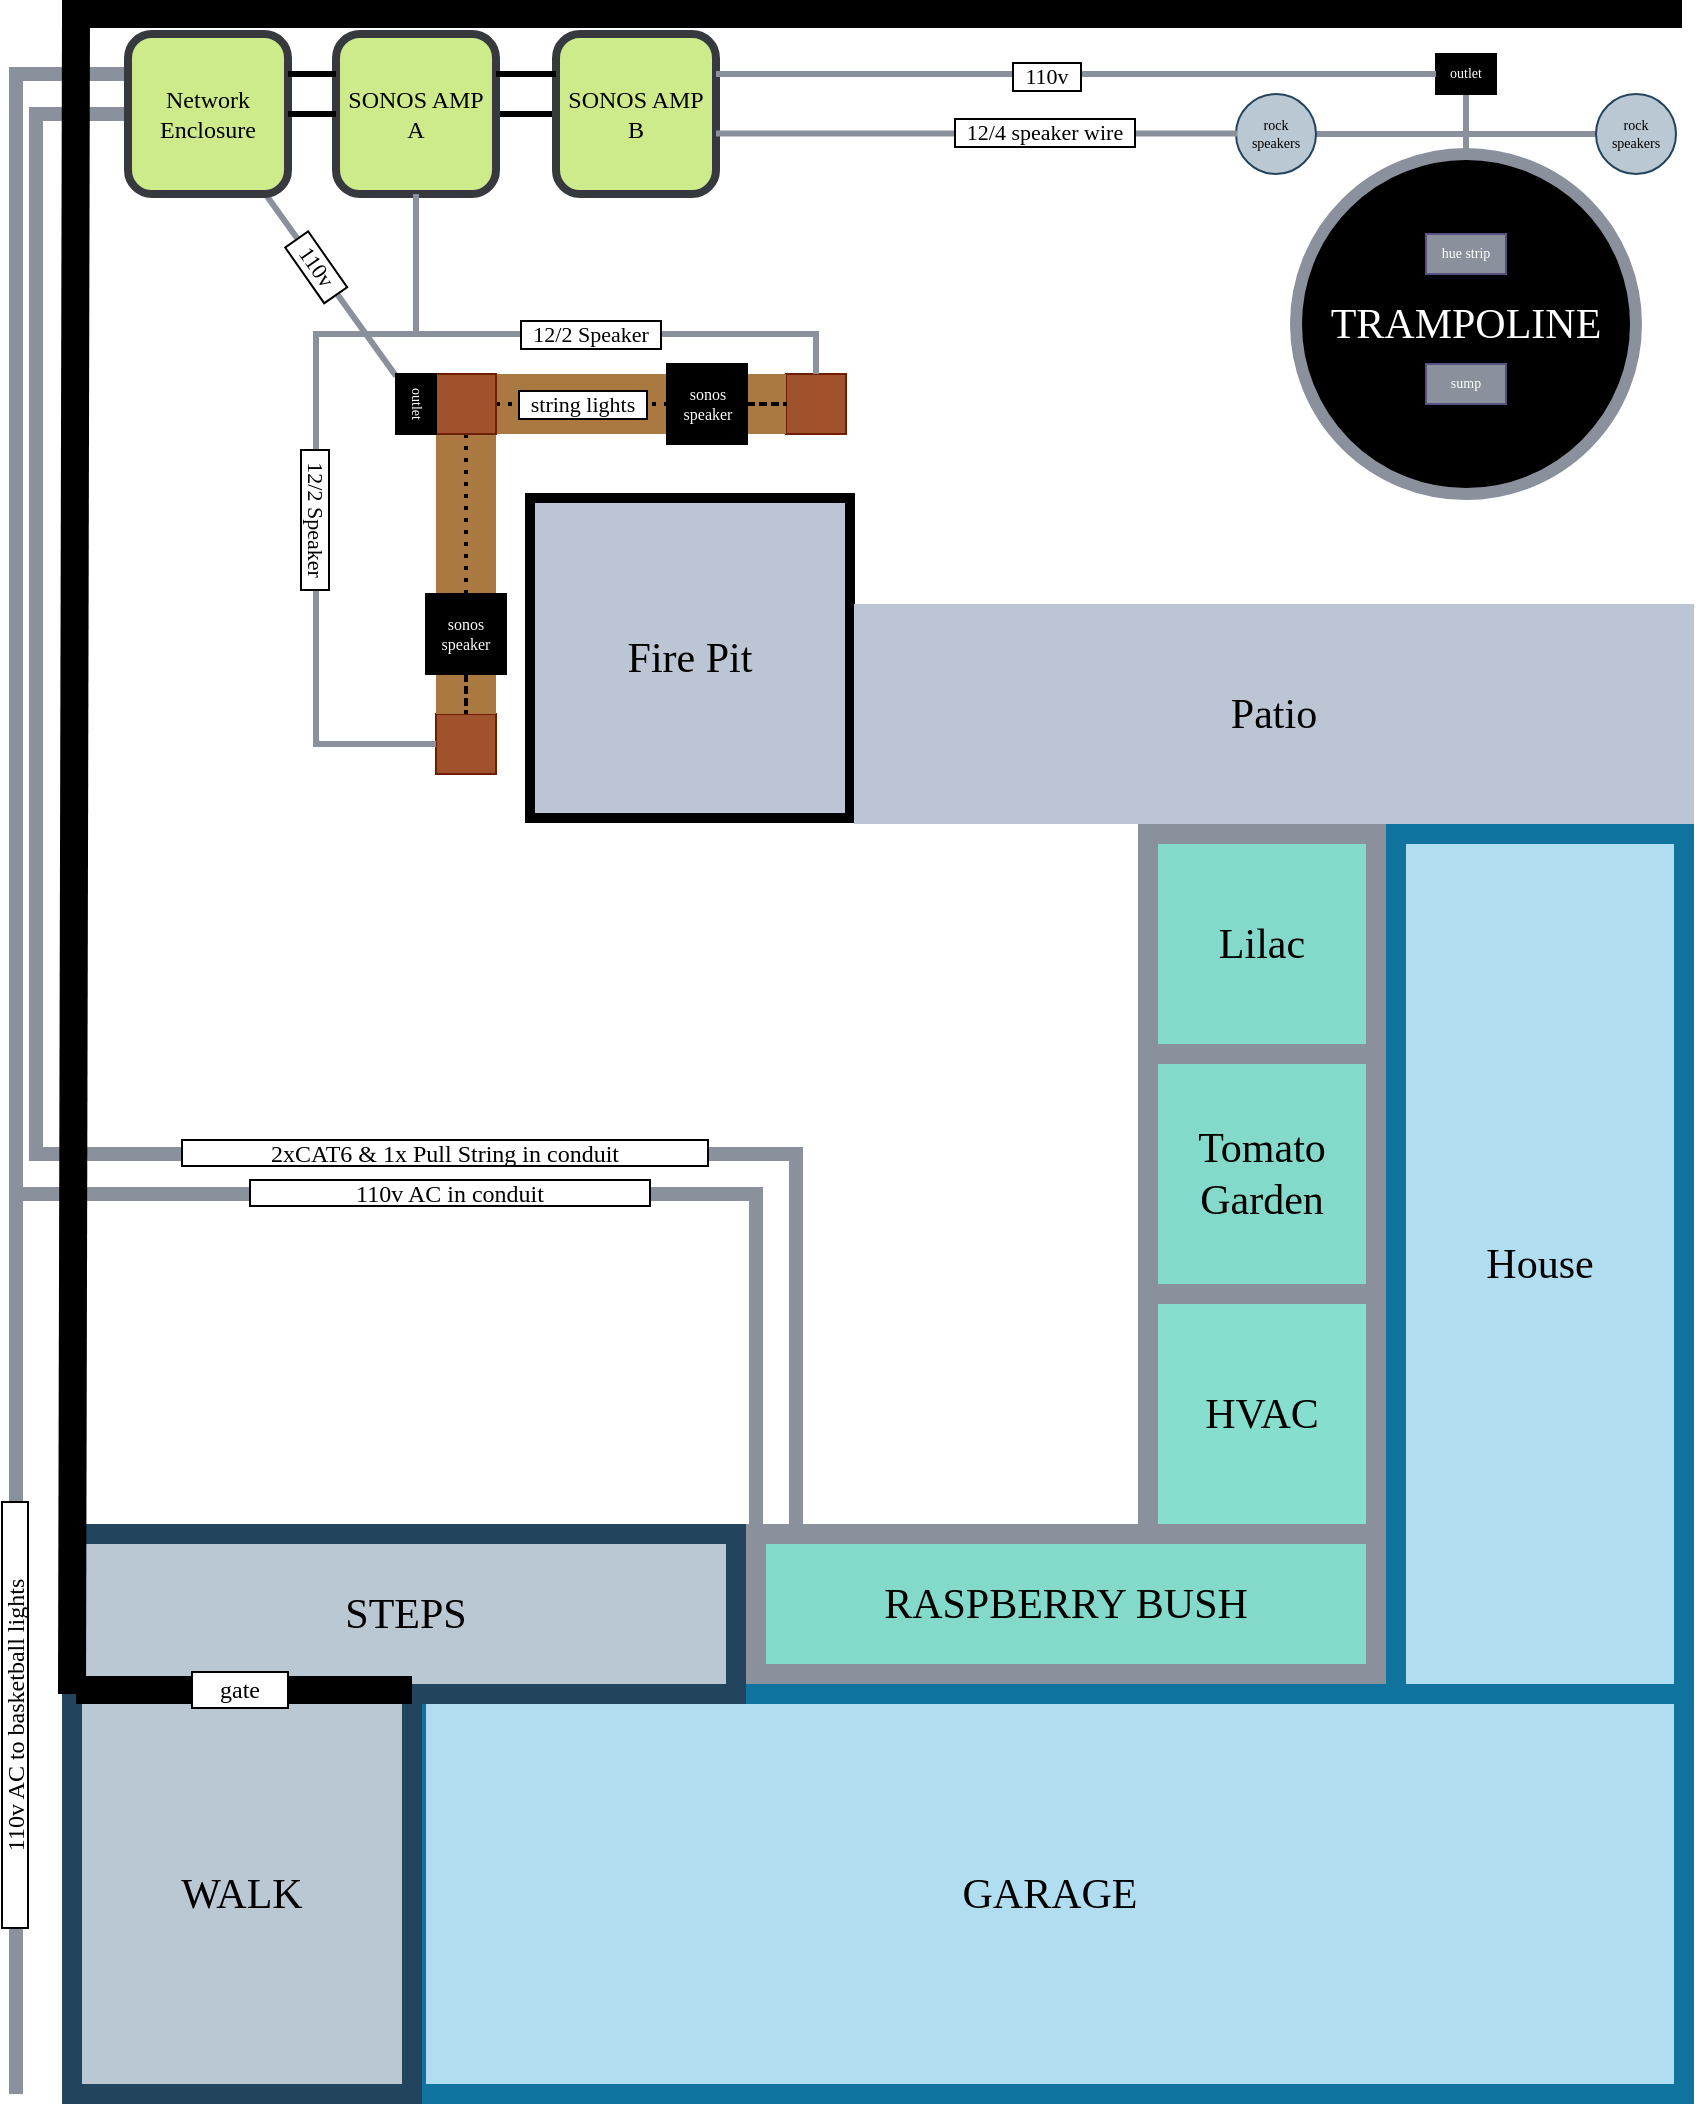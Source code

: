 <mxfile version="24.3.1" type="github">
  <diagram name="Page-1" id="IJAcfylv0jYkizkz6Voq">
    <mxGraphModel dx="1188" dy="657" grid="1" gridSize="10" guides="1" tooltips="1" connect="1" arrows="1" fold="1" page="1" pageScale="1" pageWidth="850" pageHeight="1100" math="0" shadow="0">
      <root>
        <mxCell id="0" />
        <mxCell id="1" parent="0" />
        <mxCell id="tDcAuVGbezX6oGikaFmZ-40" value="" style="edgeStyle=orthogonalEdgeStyle;rounded=0;orthogonalLoop=1;jettySize=auto;html=1;strokeWidth=30;endArrow=none;endFill=0;fillColor=#a0522d;strokeColor=#aa7942;fontFamily=Montserrat;fontSource=https%3A%2F%2Ffonts.googleapis.com%2Fcss%3Ffamily%3DMontserrat;" edge="1" parent="1" source="tDcAuVGbezX6oGikaFmZ-32" target="tDcAuVGbezX6oGikaFmZ-39">
          <mxGeometry relative="1" as="geometry">
            <mxPoint x="235" y="260" as="sourcePoint" />
            <mxPoint x="235" y="400" as="targetPoint" />
          </mxGeometry>
        </mxCell>
        <mxCell id="tDcAuVGbezX6oGikaFmZ-1" value="GARAGE" style="whiteSpace=wrap;html=1;fontFamily=Montserrat;fontSize=21;strokeWidth=10;fontSource=https%3A%2F%2Ffonts.googleapis.com%2Fcss%3Ffamily%3DMontserrat;fillColor=#b1ddf0;strokeColor=#10739e;" vertex="1" parent="1">
          <mxGeometry x="210" y="890" width="634" height="200" as="geometry" />
        </mxCell>
        <mxCell id="tDcAuVGbezX6oGikaFmZ-2" value="HVAC" style="html=1;fillColor=#86DECE;strokeColor=#8A919C;strokeWidth=10;fontFamily=Montserrat;fontSource=https%3A%2F%2Ffonts.googleapis.com%2Fcss%3Ffamily%3DMontserrat;fontSize=21;whiteSpace=wrap;" vertex="1" parent="1">
          <mxGeometry x="576" y="690" width="114" height="120" as="geometry" />
        </mxCell>
        <mxCell id="tDcAuVGbezX6oGikaFmZ-7" value="" style="endArrow=none;html=1;rounded=0;strokeWidth=14;fontFamily=Montserrat;fontSource=https%3A%2F%2Ffonts.googleapis.com%2Fcss%3Ffamily%3DMontserrat;" edge="1" parent="1">
          <mxGeometry width="50" height="50" relative="1" as="geometry">
            <mxPoint x="843" y="50" as="sourcePoint" />
            <mxPoint x="33" y="50" as="targetPoint" />
          </mxGeometry>
        </mxCell>
        <mxCell id="tDcAuVGbezX6oGikaFmZ-8" value="RASPBERRY BUSH" style="html=1;fillColor=#83D9CA;strokeColor=#8A919C;strokeWidth=10;fontFamily=Montserrat;fontSource=https%3A%2F%2Ffonts.googleapis.com%2Fcss%3Ffamily%3DMontserrat;fontSize=21;whiteSpace=wrap;" vertex="1" parent="1">
          <mxGeometry x="380" y="810" width="310" height="70" as="geometry" />
        </mxCell>
        <mxCell id="tDcAuVGbezX6oGikaFmZ-9" value="Tomato Garden" style="html=1;fillColor=#83D9CA;strokeColor=#8A919C;strokeWidth=10;fontFamily=Montserrat;fontSource=https%3A%2F%2Ffonts.googleapis.com%2Fcss%3Ffamily%3DMontserrat;fontSize=21;whiteSpace=wrap;" vertex="1" parent="1">
          <mxGeometry x="576" y="570" width="114" height="120" as="geometry" />
        </mxCell>
        <mxCell id="tDcAuVGbezX6oGikaFmZ-10" value="STEPS" style="whiteSpace=wrap;html=1;fontFamily=Montserrat;fontSize=21;strokeWidth=10;fontSource=https%3A%2F%2Ffonts.googleapis.com%2Fcss%3Ffamily%3DMontserrat;fillColor=#bac8d3;strokeColor=#23445d;" vertex="1" parent="1">
          <mxGeometry x="40" y="810" width="330" height="80" as="geometry" />
        </mxCell>
        <mxCell id="tDcAuVGbezX6oGikaFmZ-11" value="WALK" style="whiteSpace=wrap;html=1;fontFamily=Montserrat;fontSize=21;strokeWidth=10;fontSource=https%3A%2F%2Ffonts.googleapis.com%2Fcss%3Ffamily%3DMontserrat;fillColor=#bac8d3;strokeColor=#23445d;" vertex="1" parent="1">
          <mxGeometry x="38" y="890" width="170" height="200" as="geometry" />
        </mxCell>
        <mxCell id="tDcAuVGbezX6oGikaFmZ-12" value="" style="endArrow=none;html=1;rounded=0;exitX=0;exitY=0;exitDx=0;exitDy=0;fontFamily=Montserrat;fontSource=https%3A%2F%2Ffonts.googleapis.com%2Fcss%3Ffamily%3DMontserrat;fontSize=36;endFill=0;strokeWidth=7;fillColor=#eeeeee;strokeColor=#8A919C;entryX=0.25;entryY=1;entryDx=0;entryDy=0;edgeStyle=orthogonalEdgeStyle;" edge="1" parent="1" source="tDcAuVGbezX6oGikaFmZ-8" target="tDcAuVGbezX6oGikaFmZ-71">
          <mxGeometry relative="1" as="geometry">
            <mxPoint x="370" y="520" as="sourcePoint" />
            <mxPoint x="190" y="70" as="targetPoint" />
            <Array as="points">
              <mxPoint x="380" y="640" />
              <mxPoint x="10" y="640" />
              <mxPoint x="10" y="80" />
            </Array>
          </mxGeometry>
        </mxCell>
        <mxCell id="tDcAuVGbezX6oGikaFmZ-21" style="edgeStyle=orthogonalEdgeStyle;rounded=0;orthogonalLoop=1;jettySize=auto;html=1;endArrow=none;endFill=0;strokeWidth=3;fontFamily=Montserrat;fontSource=https%3A%2F%2Ffonts.googleapis.com%2Fcss%3Ffamily%3DMontserrat;" edge="1" parent="1" source="tDcAuVGbezX6oGikaFmZ-14" target="tDcAuVGbezX6oGikaFmZ-18">
          <mxGeometry relative="1" as="geometry">
            <Array as="points">
              <mxPoint x="170" y="70" />
              <mxPoint x="170" y="70" />
            </Array>
          </mxGeometry>
        </mxCell>
        <mxCell id="tDcAuVGbezX6oGikaFmZ-14" value="SONOS AMP A" style="whiteSpace=wrap;html=1;aspect=fixed;direction=south;fillColor=#cdeb8b;strokeColor=#36393d;strokeWidth=4;fontFamily=Montserrat;fontSource=https%3A%2F%2Ffonts.googleapis.com%2Fcss%3Ffamily%3DMontserrat;rounded=1;spacingLeft=0;spacing=4;" vertex="1" parent="1">
          <mxGeometry x="170" y="60" width="80" height="80" as="geometry" />
        </mxCell>
        <mxCell id="tDcAuVGbezX6oGikaFmZ-15" value="Lilac" style="html=1;fillColor=#83D9CA;strokeColor=#8A919C;strokeWidth=10;fontFamily=Montserrat;fontSource=https%3A%2F%2Ffonts.googleapis.com%2Fcss%3Ffamily%3DMontserrat;fontSize=21;whiteSpace=wrap;" vertex="1" parent="1">
          <mxGeometry x="576" y="460" width="114" height="110" as="geometry" />
        </mxCell>
        <mxCell id="tDcAuVGbezX6oGikaFmZ-16" value="" style="endArrow=none;html=1;rounded=0;exitX=0.043;exitY=-0.037;exitDx=0;exitDy=0;exitPerimeter=0;fontFamily=Montserrat;fontSource=https%3A%2F%2Ffonts.googleapis.com%2Fcss%3Ffamily%3DMontserrat;fontSize=36;endFill=0;strokeWidth=7;fillColor=#eeeeee;strokeColor=#8A919C;edgeStyle=orthogonalEdgeStyle;" edge="1" parent="1" source="tDcAuVGbezX6oGikaFmZ-8" target="tDcAuVGbezX6oGikaFmZ-71">
          <mxGeometry relative="1" as="geometry">
            <mxPoint x="598" y="862" as="sourcePoint" />
            <mxPoint x="249" y="50" as="targetPoint" />
            <Array as="points">
              <mxPoint x="393" y="810" />
              <mxPoint x="400" y="810" />
              <mxPoint x="400" y="620" />
              <mxPoint x="20" y="620" />
              <mxPoint x="20" y="100" />
            </Array>
          </mxGeometry>
        </mxCell>
        <mxCell id="tDcAuVGbezX6oGikaFmZ-18" value="SONOS AMP B" style="whiteSpace=wrap;html=1;aspect=fixed;direction=south;fillColor=#cdeb8b;strokeColor=#36393d;strokeWidth=4;fontFamily=Montserrat;fontSource=https%3A%2F%2Ffonts.googleapis.com%2Fcss%3Ffamily%3DMontserrat;rounded=1;spacing=4;" vertex="1" parent="1">
          <mxGeometry x="280" y="60" width="80" height="80" as="geometry" />
        </mxCell>
        <mxCell id="tDcAuVGbezX6oGikaFmZ-22" style="edgeStyle=orthogonalEdgeStyle;rounded=0;orthogonalLoop=1;jettySize=auto;html=1;endArrow=none;endFill=0;strokeWidth=3;exitX=0.25;exitY=0;exitDx=0;exitDy=0;fontFamily=Montserrat;fontSource=https%3A%2F%2Ffonts.googleapis.com%2Fcss%3Ffamily%3DMontserrat;" edge="1" parent="1" source="tDcAuVGbezX6oGikaFmZ-14" target="tDcAuVGbezX6oGikaFmZ-18">
          <mxGeometry relative="1" as="geometry">
            <mxPoint x="160" y="80" as="sourcePoint" />
            <mxPoint x="180" y="80" as="targetPoint" />
            <Array as="points">
              <mxPoint x="280" y="80" />
              <mxPoint x="280" y="80" />
            </Array>
          </mxGeometry>
        </mxCell>
        <mxCell id="tDcAuVGbezX6oGikaFmZ-23" value="110v AC in c&lt;span style=&quot;font-size: 12px;&quot;&gt;onduit&lt;/span&gt;" style="rounded=0;html=1;whiteSpace=wrap;verticalAlign=middle;fontFamily=Montserrat;fontSource=https%3A%2F%2Ffonts.googleapis.com%2Fcss%3Ffamily%3DMontserrat;" vertex="1" parent="1">
          <mxGeometry x="127" y="633" width="200" height="13" as="geometry" />
        </mxCell>
        <mxCell id="tDcAuVGbezX6oGikaFmZ-25" value="2xCAT6 &amp;amp;&amp;nbsp;&lt;span style=&quot;font-size: 12px;&quot;&gt;1x Pull String in&amp;nbsp;&lt;/span&gt;&lt;span style=&quot;font-size: 12px;&quot;&gt;conduit&lt;/span&gt;" style="rounded=0;whiteSpace=wrap;html=1;fontFamily=Montserrat;fontSource=https%3A%2F%2Ffonts.googleapis.com%2Fcss%3Ffamily%3DMontserrat;" vertex="1" parent="1">
          <mxGeometry x="93" y="613" width="263" height="13" as="geometry" />
        </mxCell>
        <mxCell id="tDcAuVGbezX6oGikaFmZ-28" value="&lt;font style=&quot;font-size: 21px;&quot; color=&quot;#ffffff&quot;&gt;TRAMPOLINE&lt;/font&gt;" style="ellipse;whiteSpace=wrap;html=1;aspect=fixed;strokeWidth=6;fillColor=#000000;strokeColor=#8A919C;fontSize=21;fontFamily=Montserrat;fontSource=https%3A%2F%2Ffonts.googleapis.com%2Fcss%3Ffamily%3DMontserrat;" vertex="1" parent="1">
          <mxGeometry x="650" y="120" width="170" height="170" as="geometry" />
        </mxCell>
        <mxCell id="tDcAuVGbezX6oGikaFmZ-29" value="Fire Pit" style="whiteSpace=wrap;html=1;aspect=fixed;strokeWidth=5;fillColor=#BBC5D4;fontFamily=Montserrat;fontSource=https%3A%2F%2Ffonts.googleapis.com%2Fcss%3Ffamily%3DMontserrat;labelBorderColor=none;labelBackgroundColor=none;spacing=4;fontSize=21;" vertex="1" parent="1">
          <mxGeometry x="267" y="292" width="160" height="160" as="geometry" />
        </mxCell>
        <mxCell id="tDcAuVGbezX6oGikaFmZ-30" value="" style="whiteSpace=wrap;html=1;aspect=fixed;fillColor=#a0522d;fontColor=#ffffff;strokeColor=#6D1F00;fontFamily=Montserrat;fontSource=https%3A%2F%2Ffonts.googleapis.com%2Fcss%3Ffamily%3DMontserrat;" vertex="1" parent="1">
          <mxGeometry x="220" y="400" width="30" height="30" as="geometry" />
        </mxCell>
        <mxCell id="tDcAuVGbezX6oGikaFmZ-31" value="" style="whiteSpace=wrap;html=1;aspect=fixed;fillColor=#a0522d;fontColor=#ffffff;strokeColor=#6D1F00;fontFamily=Montserrat;fontSource=https%3A%2F%2Ffonts.googleapis.com%2Fcss%3Ffamily%3DMontserrat;" vertex="1" parent="1">
          <mxGeometry x="395" y="230" width="30" height="30" as="geometry" />
        </mxCell>
        <mxCell id="tDcAuVGbezX6oGikaFmZ-37" style="edgeStyle=orthogonalEdgeStyle;rounded=0;orthogonalLoop=1;jettySize=auto;html=1;strokeWidth=30;endArrow=none;endFill=0;fillColor=#a0522d;strokeColor=#aa7942;fontFamily=Montserrat;fontSource=https%3A%2F%2Ffonts.googleapis.com%2Fcss%3Ffamily%3DMontserrat;" edge="1" parent="1" source="tDcAuVGbezX6oGikaFmZ-32" target="tDcAuVGbezX6oGikaFmZ-31">
          <mxGeometry relative="1" as="geometry" />
        </mxCell>
        <mxCell id="tDcAuVGbezX6oGikaFmZ-38" style="edgeStyle=orthogonalEdgeStyle;rounded=0;orthogonalLoop=1;jettySize=auto;html=1;strokeWidth=30;endArrow=none;endFill=0;fillColor=#a0522d;strokeColor=#aa7942;fontFamily=Montserrat;fontSource=https%3A%2F%2Ffonts.googleapis.com%2Fcss%3Ffamily%3DMontserrat;" edge="1" parent="1" source="tDcAuVGbezX6oGikaFmZ-39" target="tDcAuVGbezX6oGikaFmZ-30">
          <mxGeometry relative="1" as="geometry" />
        </mxCell>
        <mxCell id="tDcAuVGbezX6oGikaFmZ-58" style="edgeStyle=orthogonalEdgeStyle;rounded=0;orthogonalLoop=1;jettySize=auto;html=1;endArrow=none;endFill=0;strokeWidth=2;dashed=1;dashPattern=1 2;fontFamily=Montserrat;fontSource=https%3A%2F%2Ffonts.googleapis.com%2Fcss%3Ffamily%3DMontserrat;" edge="1" parent="1" source="tDcAuVGbezX6oGikaFmZ-32" target="tDcAuVGbezX6oGikaFmZ-39">
          <mxGeometry relative="1" as="geometry" />
        </mxCell>
        <mxCell id="tDcAuVGbezX6oGikaFmZ-59" style="edgeStyle=orthogonalEdgeStyle;rounded=0;orthogonalLoop=1;jettySize=auto;html=1;endArrow=none;endFill=0;strokeWidth=2;dashed=1;dashPattern=1 2;" edge="1" parent="1" source="tDcAuVGbezX6oGikaFmZ-32" target="tDcAuVGbezX6oGikaFmZ-41">
          <mxGeometry relative="1" as="geometry" />
        </mxCell>
        <mxCell id="tDcAuVGbezX6oGikaFmZ-32" value="" style="whiteSpace=wrap;html=1;aspect=fixed;fillColor=#a0522d;fontColor=#ffffff;strokeColor=#6D1F00;fontFamily=Montserrat;fontSource=https%3A%2F%2Ffonts.googleapis.com%2Fcss%3Ffamily%3DMontserrat;" vertex="1" parent="1">
          <mxGeometry x="220" y="230" width="30" height="30" as="geometry" />
        </mxCell>
        <mxCell id="tDcAuVGbezX6oGikaFmZ-34" value="" style="endArrow=none;html=1;rounded=0;fillColor=#eeeeee;strokeColor=#8A919C;strokeWidth=3;fontFamily=Montserrat;fontSource=https%3A%2F%2Ffonts.googleapis.com%2Fcss%3Ffamily%3DMontserrat;edgeStyle=orthogonalEdgeStyle;" edge="1" parent="1" source="tDcAuVGbezX6oGikaFmZ-14" target="tDcAuVGbezX6oGikaFmZ-31">
          <mxGeometry width="50" height="50" relative="1" as="geometry">
            <mxPoint x="300" y="340" as="sourcePoint" />
            <mxPoint x="350" y="290" as="targetPoint" />
            <Array as="points">
              <mxPoint x="210" y="210" />
              <mxPoint x="410" y="210" />
            </Array>
          </mxGeometry>
        </mxCell>
        <mxCell id="tDcAuVGbezX6oGikaFmZ-35" value="&amp;nbsp; 12/2 Speaker &amp;nbsp;" style="edgeLabel;html=1;align=center;verticalAlign=middle;resizable=0;points=[];fontFamily=Montserrat;fontSource=https%3A%2F%2Ffonts.googleapis.com%2Fcss%3Ffamily%3DMontserrat;labelBorderColor=default;rotation=0;" vertex="1" connectable="0" parent="tDcAuVGbezX6oGikaFmZ-34">
          <mxGeometry x="0.149" relative="1" as="geometry">
            <mxPoint x="-10" as="offset" />
          </mxGeometry>
        </mxCell>
        <mxCell id="tDcAuVGbezX6oGikaFmZ-56" style="edgeStyle=orthogonalEdgeStyle;rounded=0;orthogonalLoop=1;jettySize=auto;html=1;dashed=1;dashPattern=1 2;endArrow=none;endFill=0;strokeWidth=2;fontFamily=Montserrat;fontSource=https%3A%2F%2Ffonts.googleapis.com%2Fcss%3Ffamily%3DMontserrat;" edge="1" parent="1" source="tDcAuVGbezX6oGikaFmZ-39" target="tDcAuVGbezX6oGikaFmZ-30">
          <mxGeometry relative="1" as="geometry" />
        </mxCell>
        <mxCell id="tDcAuVGbezX6oGikaFmZ-57" value="&amp;nbsp; string lights &amp;nbsp;" style="edgeLabel;html=1;align=center;verticalAlign=middle;resizable=0;points=[];fontFamily=Montserrat;fontSource=https%3A%2F%2Ffonts.googleapis.com%2Fcss%3Ffamily%3DMontserrat;labelBorderColor=default;" vertex="1" connectable="0" parent="tDcAuVGbezX6oGikaFmZ-56">
          <mxGeometry x="0.17" relative="1" as="geometry">
            <mxPoint x="58" y="-140" as="offset" />
          </mxGeometry>
        </mxCell>
        <mxCell id="tDcAuVGbezX6oGikaFmZ-39" value="&lt;font color=&quot;#ffffff&quot; style=&quot;font-size: 8px;&quot;&gt;sonos&lt;/font&gt;&lt;div style=&quot;font-size: 8px;&quot;&gt;&lt;font color=&quot;#ffffff&quot; style=&quot;font-size: 8px;&quot;&gt;speaker&lt;/font&gt;&lt;/div&gt;" style="whiteSpace=wrap;html=1;aspect=fixed;fillColor=#000000;fontFamily=Montserrat;fontSource=https%3A%2F%2Ffonts.googleapis.com%2Fcss%3Ffamily%3DMontserrat;fontSize=8;" vertex="1" parent="1">
          <mxGeometry x="215" y="340" width="40" height="40" as="geometry" />
        </mxCell>
        <mxCell id="tDcAuVGbezX6oGikaFmZ-60" style="edgeStyle=orthogonalEdgeStyle;rounded=0;orthogonalLoop=1;jettySize=auto;html=1;endArrow=none;endFill=0;strokeWidth=2;dashed=1;dashPattern=1 2;" edge="1" parent="1" source="tDcAuVGbezX6oGikaFmZ-41" target="tDcAuVGbezX6oGikaFmZ-31">
          <mxGeometry relative="1" as="geometry" />
        </mxCell>
        <mxCell id="tDcAuVGbezX6oGikaFmZ-41" value="&lt;font color=&quot;#ffffff&quot; style=&quot;font-size: 8px;&quot;&gt;sonos&lt;/font&gt;&lt;div style=&quot;font-size: 8px;&quot;&gt;&lt;font color=&quot;#ffffff&quot; style=&quot;font-size: 8px;&quot;&gt;speaker&lt;/font&gt;&lt;/div&gt;" style="whiteSpace=wrap;html=1;aspect=fixed;fillColor=#000000;fontFamily=Montserrat;fontSource=https%3A%2F%2Ffonts.googleapis.com%2Fcss%3Ffamily%3DMontserrat;fontSize=8;" vertex="1" parent="1">
          <mxGeometry x="335.5" y="225" width="40" height="40" as="geometry" />
        </mxCell>
        <mxCell id="tDcAuVGbezX6oGikaFmZ-55" style="edgeStyle=orthogonalEdgeStyle;rounded=0;orthogonalLoop=1;jettySize=auto;html=1;endArrow=none;endFill=0;strokeWidth=3;strokeColor=#8A919C;fontFamily=Montserrat;fontSource=https%3A%2F%2Ffonts.googleapis.com%2Fcss%3Ffamily%3DMontserrat;" edge="1" parent="1" source="tDcAuVGbezX6oGikaFmZ-44" target="tDcAuVGbezX6oGikaFmZ-45">
          <mxGeometry relative="1" as="geometry" />
        </mxCell>
        <mxCell id="tDcAuVGbezX6oGikaFmZ-44" value="&lt;font style=&quot;font-size: 7px;&quot;&gt;rock speakers&lt;/font&gt;" style="ellipse;whiteSpace=wrap;html=1;aspect=fixed;fillColor=#bac8d3;strokeColor=#23445d;fontFamily=Montserrat;fontSource=https%3A%2F%2Ffonts.googleapis.com%2Fcss%3Ffamily%3DMontserrat;fontSize=7;spacing=4;" vertex="1" parent="1">
          <mxGeometry x="620" y="90" width="40" height="40" as="geometry" />
        </mxCell>
        <mxCell id="tDcAuVGbezX6oGikaFmZ-45" value="&lt;font style=&quot;font-size: 7px;&quot;&gt;rock speakers&lt;/font&gt;" style="ellipse;whiteSpace=wrap;html=1;aspect=fixed;fillColor=#bac8d3;strokeColor=#23445d;fontFamily=Montserrat;fontSource=https%3A%2F%2Ffonts.googleapis.com%2Fcss%3Ffamily%3DMontserrat;fontSize=7;spacing=4;" vertex="1" parent="1">
          <mxGeometry x="800" y="90" width="40" height="40" as="geometry" />
        </mxCell>
        <mxCell id="tDcAuVGbezX6oGikaFmZ-54" style="edgeStyle=orthogonalEdgeStyle;rounded=0;orthogonalLoop=1;jettySize=auto;html=1;endArrow=none;endFill=0;strokeColor=#8A919C;strokeWidth=3;fontFamily=Montserrat;fontSource=https%3A%2F%2Ffonts.googleapis.com%2Fcss%3Ffamily%3DMontserrat;" edge="1" parent="1" source="tDcAuVGbezX6oGikaFmZ-46" target="tDcAuVGbezX6oGikaFmZ-28">
          <mxGeometry relative="1" as="geometry" />
        </mxCell>
        <mxCell id="tDcAuVGbezX6oGikaFmZ-46" value="&lt;font color=&quot;#ffffff&quot; data-font-src=&quot;https://fonts.googleapis.com/css?family=Roboto&quot; style=&quot;font-size: 7px;&quot;&gt;outlet&lt;/font&gt;" style="whiteSpace=wrap;html=1;fillColor=#000000;fontFamily=Montserrat;fontSource=https%3A%2F%2Ffonts.googleapis.com%2Fcss%3Ffamily%3DMontserrat;fontSize=7;spacing=4;" vertex="1" parent="1">
          <mxGeometry x="720" y="70" width="30" height="20" as="geometry" />
        </mxCell>
        <mxCell id="tDcAuVGbezX6oGikaFmZ-48" style="edgeStyle=orthogonalEdgeStyle;rounded=0;orthogonalLoop=1;jettySize=auto;html=1;fontColor=#8A919C;endArrow=none;endFill=0;strokeWidth=3;fillColor=#bac8d3;strokeColor=#8A919C;fontFamily=Montserrat;fontSource=https%3A%2F%2Ffonts.googleapis.com%2Fcss%3Ffamily%3DMontserrat;" edge="1" parent="1" source="tDcAuVGbezX6oGikaFmZ-18" target="tDcAuVGbezX6oGikaFmZ-46">
          <mxGeometry relative="1" as="geometry">
            <mxPoint x="720" y="70" as="targetPoint" />
            <Array as="points">
              <mxPoint x="520" y="80" />
              <mxPoint x="520" y="80" />
            </Array>
          </mxGeometry>
        </mxCell>
        <mxCell id="tDcAuVGbezX6oGikaFmZ-49" value="&amp;nbsp; 110v &amp;nbsp;" style="edgeLabel;html=1;align=center;verticalAlign=middle;resizable=0;points=[];fontFamily=Montserrat;fontSource=https%3A%2F%2Ffonts.googleapis.com%2Fcss%3Ffamily%3DMontserrat;labelBorderColor=default;" vertex="1" connectable="0" parent="tDcAuVGbezX6oGikaFmZ-48">
          <mxGeometry x="-0.085" y="-1" relative="1" as="geometry">
            <mxPoint as="offset" />
          </mxGeometry>
        </mxCell>
        <mxCell id="tDcAuVGbezX6oGikaFmZ-50" style="edgeStyle=orthogonalEdgeStyle;rounded=0;orthogonalLoop=1;jettySize=auto;html=1;fontColor=#8A919C;endArrow=none;endFill=0;strokeWidth=3;fillColor=#bac8d3;strokeColor=#8A919C;fontFamily=Montserrat;fontSource=https%3A%2F%2Ffonts.googleapis.com%2Fcss%3Ffamily%3DMontserrat;" edge="1" parent="1" source="tDcAuVGbezX6oGikaFmZ-18">
          <mxGeometry relative="1" as="geometry">
            <mxPoint x="260" y="109.8" as="sourcePoint" />
            <mxPoint x="620.635" y="109.8" as="targetPoint" />
            <Array as="points">
              <mxPoint x="440" y="110" />
            </Array>
          </mxGeometry>
        </mxCell>
        <mxCell id="tDcAuVGbezX6oGikaFmZ-51" value="&amp;nbsp; 12/4 speaker wire &amp;nbsp;" style="edgeLabel;html=1;align=center;verticalAlign=middle;resizable=0;points=[];fontFamily=Montserrat;fontSource=https%3A%2F%2Ffonts.googleapis.com%2Fcss%3Ffamily%3DMontserrat;labelBorderColor=default;spacing=4;fontSize=11;spacingLeft=0;" vertex="1" connectable="0" parent="tDcAuVGbezX6oGikaFmZ-50">
          <mxGeometry x="-0.085" y="-1" relative="1" as="geometry">
            <mxPoint x="45" y="-2" as="offset" />
          </mxGeometry>
        </mxCell>
        <mxCell id="tDcAuVGbezX6oGikaFmZ-52" value="&lt;font style=&quot;font-size: 7px;&quot; data-font-src=&quot;https://fonts.googleapis.com/css?family=Roboto&quot;&gt;sump&lt;/font&gt;" style="whiteSpace=wrap;html=1;fillColor=#8A919C;fontFamily=Montserrat;fontSource=https%3A%2F%2Ffonts.googleapis.com%2Fcss%3Ffamily%3DMontserrat;fontSize=7;strokeColor=#56517e;fontColor=#FFFFFF;spacing=4;" vertex="1" parent="1">
          <mxGeometry x="715" y="225" width="40" height="20" as="geometry" />
        </mxCell>
        <mxCell id="tDcAuVGbezX6oGikaFmZ-53" value="&lt;font style=&quot;font-size: 7px;&quot; data-font-src=&quot;https://fonts.googleapis.com/css?family=Roboto&quot;&gt;hue strip&lt;/font&gt;" style="whiteSpace=wrap;html=1;fillColor=#8A919C;fontFamily=Montserrat;fontSource=https%3A%2F%2Ffonts.googleapis.com%2Fcss%3Ffamily%3DMontserrat;fontSize=7;strokeColor=#56517e;fontColor=#FFFFFF;spacing=4;" vertex="1" parent="1">
          <mxGeometry x="715" y="160" width="40" height="20" as="geometry" />
        </mxCell>
        <mxCell id="tDcAuVGbezX6oGikaFmZ-64" style="rounded=0;orthogonalLoop=1;jettySize=auto;html=1;endArrow=none;endFill=0;strokeColor=#8A919C;strokeWidth=3;" edge="1" parent="1" source="tDcAuVGbezX6oGikaFmZ-61" target="tDcAuVGbezX6oGikaFmZ-71">
          <mxGeometry relative="1" as="geometry" />
        </mxCell>
        <mxCell id="tDcAuVGbezX6oGikaFmZ-65" value="&amp;nbsp; 110v &amp;nbsp;" style="edgeLabel;html=1;align=center;verticalAlign=middle;resizable=0;points=[];fontFamily=Montserrat;fontSource=https%3A%2F%2Ffonts.googleapis.com%2Fcss%3Ffamily%3DMontserrat;labelBorderColor=default;rotation=55;" vertex="1" connectable="0" parent="tDcAuVGbezX6oGikaFmZ-64">
          <mxGeometry x="-0.099" y="-2" relative="1" as="geometry">
            <mxPoint x="-12" y="-13" as="offset" />
          </mxGeometry>
        </mxCell>
        <mxCell id="tDcAuVGbezX6oGikaFmZ-61" value="&lt;font color=&quot;#ffffff&quot; data-font-src=&quot;https://fonts.googleapis.com/css?family=Roboto&quot; style=&quot;font-size: 7px;&quot;&gt;outlet&lt;/font&gt;" style="whiteSpace=wrap;html=1;fillColor=#000000;fontFamily=Montserrat;fontSource=https%3A%2F%2Ffonts.googleapis.com%2Fcss%3Ffamily%3DMontserrat;fontSize=7;spacing=4;rotation=90;" vertex="1" parent="1">
          <mxGeometry x="195" y="235" width="30" height="20" as="geometry" />
        </mxCell>
        <mxCell id="tDcAuVGbezX6oGikaFmZ-66" value="" style="endArrow=none;html=1;rounded=0;strokeWidth=7;strokeColor=#8A919C;" edge="1" parent="1">
          <mxGeometry width="50" height="50" relative="1" as="geometry">
            <mxPoint x="10" y="1090" as="sourcePoint" />
            <mxPoint x="10" y="540" as="targetPoint" />
          </mxGeometry>
        </mxCell>
        <mxCell id="tDcAuVGbezX6oGikaFmZ-6" value="" style="endArrow=none;html=1;rounded=0;strokeWidth=14;fontFamily=Montserrat;fontSource=https%3A%2F%2Ffonts.googleapis.com%2Fcss%3Ffamily%3DMontserrat;exitX=0;exitY=0;exitDx=0;exitDy=0;" edge="1" parent="1" source="tDcAuVGbezX6oGikaFmZ-11">
          <mxGeometry width="50" height="50" relative="1" as="geometry">
            <mxPoint x="40" y="890" as="sourcePoint" />
            <mxPoint x="40" y="50" as="targetPoint" />
          </mxGeometry>
        </mxCell>
        <mxCell id="tDcAuVGbezX6oGikaFmZ-67" value="110v AC to basketball lights" style="rounded=0;html=1;whiteSpace=wrap;verticalAlign=middle;fontFamily=Montserrat;fontSource=https%3A%2F%2Ffonts.googleapis.com%2Fcss%3Ffamily%3DMontserrat;rotation=-90;" vertex="1" parent="1">
          <mxGeometry x="-97" y="894" width="213" height="13" as="geometry" />
        </mxCell>
        <mxCell id="tDcAuVGbezX6oGikaFmZ-68" value="" style="endArrow=none;html=1;rounded=0;entryX=1;entryY=0;entryDx=0;entryDy=0;strokeWidth=14;" edge="1" parent="1">
          <mxGeometry width="50" height="50" relative="1" as="geometry">
            <mxPoint x="40" y="888" as="sourcePoint" />
            <mxPoint x="208" y="888" as="targetPoint" />
          </mxGeometry>
        </mxCell>
        <mxCell id="tDcAuVGbezX6oGikaFmZ-69" value="gate" style="rounded=0;html=1;whiteSpace=wrap;verticalAlign=middle;fontFamily=Montserrat;fontSource=https%3A%2F%2Ffonts.googleapis.com%2Fcss%3Ffamily%3DMontserrat;rotation=0;" vertex="1" parent="1">
          <mxGeometry x="98" y="879" width="48" height="18" as="geometry" />
        </mxCell>
        <mxCell id="tDcAuVGbezX6oGikaFmZ-71" value="Network Enclosure" style="whiteSpace=wrap;html=1;aspect=fixed;direction=south;fillColor=#cdeb8b;strokeColor=#36393d;strokeWidth=4;fontFamily=Montserrat;fontSource=https%3A%2F%2Ffonts.googleapis.com%2Fcss%3Ffamily%3DMontserrat;rounded=1;spacingLeft=0;spacing=4;" vertex="1" parent="1">
          <mxGeometry x="66" y="60" width="80" height="80" as="geometry" />
        </mxCell>
        <mxCell id="tDcAuVGbezX6oGikaFmZ-72" value="" style="endArrow=none;html=1;rounded=0;fillColor=#eeeeee;strokeColor=#8A919C;strokeWidth=3;fontFamily=Montserrat;fontSource=https%3A%2F%2Ffonts.googleapis.com%2Fcss%3Ffamily%3DMontserrat;edgeStyle=orthogonalEdgeStyle;" edge="1" parent="1" source="tDcAuVGbezX6oGikaFmZ-14" target="tDcAuVGbezX6oGikaFmZ-30">
          <mxGeometry width="50" height="50" relative="1" as="geometry">
            <mxPoint x="260" y="139" as="sourcePoint" />
            <mxPoint x="200" y="340" as="targetPoint" />
            <Array as="points">
              <mxPoint x="210" y="210" />
              <mxPoint x="160" y="210" />
              <mxPoint x="160" y="415" />
            </Array>
          </mxGeometry>
        </mxCell>
        <mxCell id="tDcAuVGbezX6oGikaFmZ-73" value="&amp;nbsp; 12/2 Speaker &amp;nbsp;" style="edgeLabel;html=1;align=center;verticalAlign=middle;resizable=0;points=[];fontFamily=Montserrat;fontSource=https%3A%2F%2Ffonts.googleapis.com%2Fcss%3Ffamily%3DMontserrat;labelBorderColor=default;rotation=90;fontSize=11;" vertex="1" connectable="0" parent="tDcAuVGbezX6oGikaFmZ-72">
          <mxGeometry x="0.149" relative="1" as="geometry">
            <mxPoint y="-9" as="offset" />
          </mxGeometry>
        </mxCell>
        <mxCell id="tDcAuVGbezX6oGikaFmZ-74" value="House" style="whiteSpace=wrap;html=1;fontFamily=Montserrat;fontSize=21;strokeWidth=10;fontSource=https%3A%2F%2Ffonts.googleapis.com%2Fcss%3Ffamily%3DMontserrat;fillColor=#b1ddf0;strokeColor=#10739e;" vertex="1" parent="1">
          <mxGeometry x="700" y="460" width="144" height="430" as="geometry" />
        </mxCell>
        <mxCell id="tDcAuVGbezX6oGikaFmZ-76" value="Patio" style="whiteSpace=wrap;html=1;strokeWidth=5;fillColor=#BBC5D4;fontFamily=Montserrat;fontSource=https%3A%2F%2Ffonts.googleapis.com%2Fcss%3Ffamily%3DMontserrat;labelBorderColor=none;labelBackgroundColor=none;spacing=4;fontSize=21;strokeColor=none;" vertex="1" parent="1">
          <mxGeometry x="429" y="345" width="420" height="110" as="geometry" />
        </mxCell>
        <mxCell id="tDcAuVGbezX6oGikaFmZ-77" style="edgeStyle=orthogonalEdgeStyle;rounded=0;orthogonalLoop=1;jettySize=auto;html=1;endArrow=none;endFill=0;strokeWidth=3;fontFamily=Montserrat;fontSource=https%3A%2F%2Ffonts.googleapis.com%2Fcss%3Ffamily%3DMontserrat;" edge="1" parent="1" source="tDcAuVGbezX6oGikaFmZ-71" target="tDcAuVGbezX6oGikaFmZ-14">
          <mxGeometry relative="1" as="geometry">
            <mxPoint x="131" y="220" as="sourcePoint" />
            <mxPoint x="161" y="220" as="targetPoint" />
            <Array as="points">
              <mxPoint x="160" y="80" />
              <mxPoint x="160" y="80" />
            </Array>
          </mxGeometry>
        </mxCell>
        <mxCell id="tDcAuVGbezX6oGikaFmZ-78" style="edgeStyle=orthogonalEdgeStyle;rounded=0;orthogonalLoop=1;jettySize=auto;html=1;endArrow=none;endFill=0;strokeWidth=3;fontFamily=Montserrat;fontSource=https%3A%2F%2Ffonts.googleapis.com%2Fcss%3Ffamily%3DMontserrat;" edge="1" parent="1" source="tDcAuVGbezX6oGikaFmZ-71" target="tDcAuVGbezX6oGikaFmZ-14">
          <mxGeometry relative="1" as="geometry">
            <mxPoint x="156" y="90" as="sourcePoint" />
            <mxPoint x="180" y="90" as="targetPoint" />
            <Array as="points">
              <mxPoint x="170" y="90" />
              <mxPoint x="170" y="90" />
            </Array>
          </mxGeometry>
        </mxCell>
      </root>
    </mxGraphModel>
  </diagram>
</mxfile>
